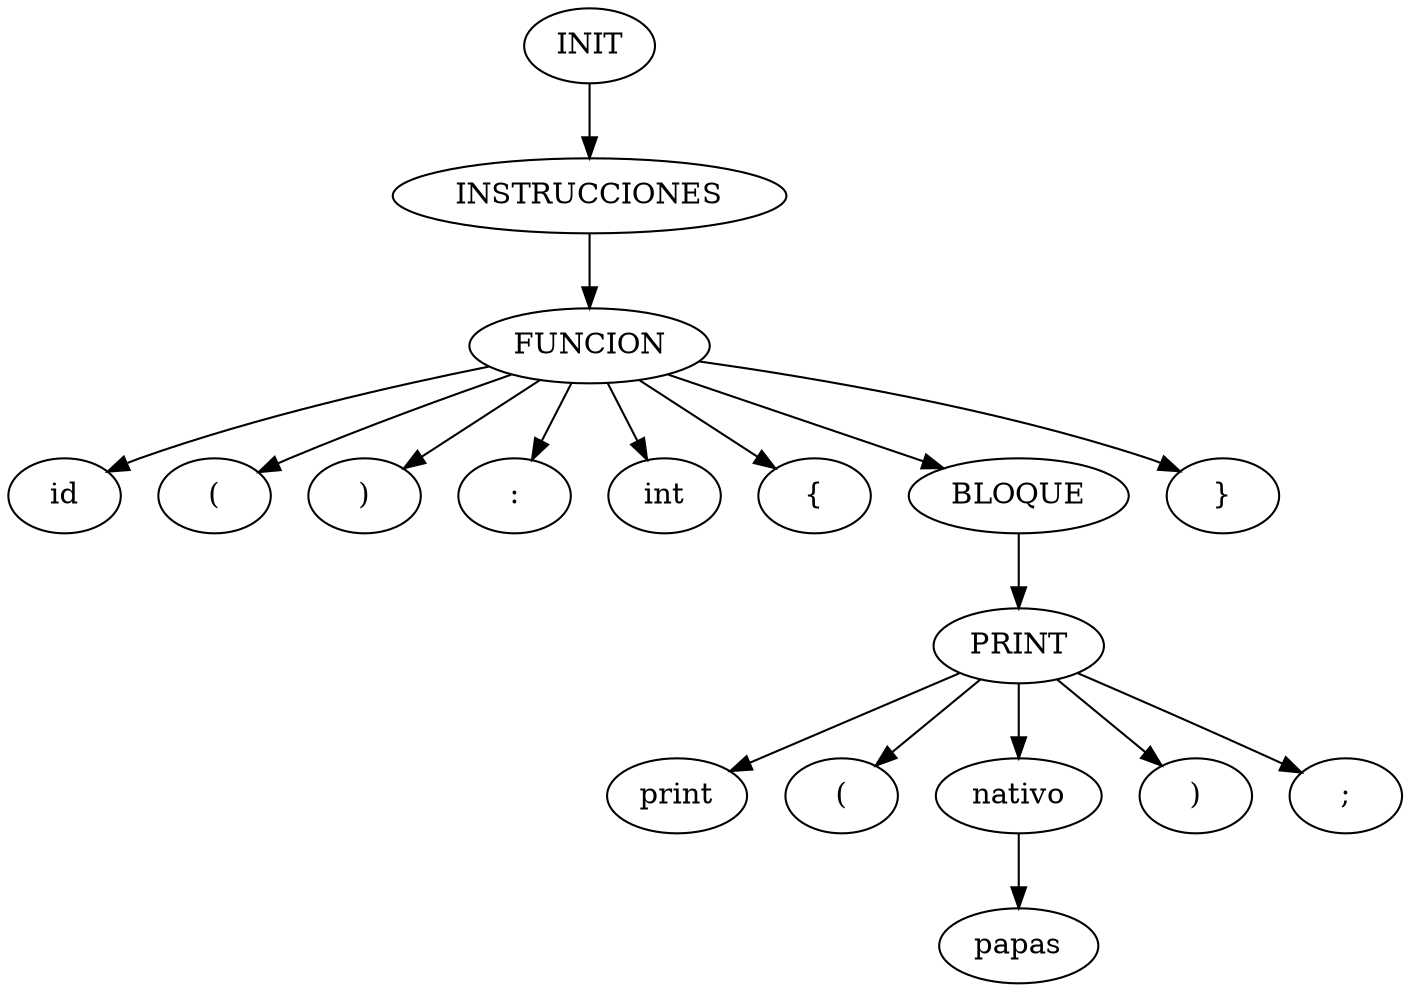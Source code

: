 digraph arbolAST{ 
      n0[label="INIT"];
      n1[label="INSTRUCCIONES"];
      n0 -> n1;n2[label="FUNCION"];
      n1 -> n2;n3[label="id"];
      n2 -> n3;n4[label="("];
      n2 -> n4;n5[label=")"];
      n2 -> n5;n6[label=":"];
      n2 -> n6;n7[label="int"];
      n2 -> n7;n8[label="{"];
      n2 -> n8;n9[label="BLOQUE"];
      n2 -> n9;n10[label="PRINT"];
      n9 -> n10;n11[label="print"];
      n10 -> n11;n12[label="("];
      n10 -> n12;n13[label="nativo"];
      n10 -> n13;n14[label="papas"];
      n13 -> n14;n15[label=")"];
      n10 -> n15;n16[label=";"];
      n10 -> n16;n17[label="}"];
      n2 -> n17;
    }